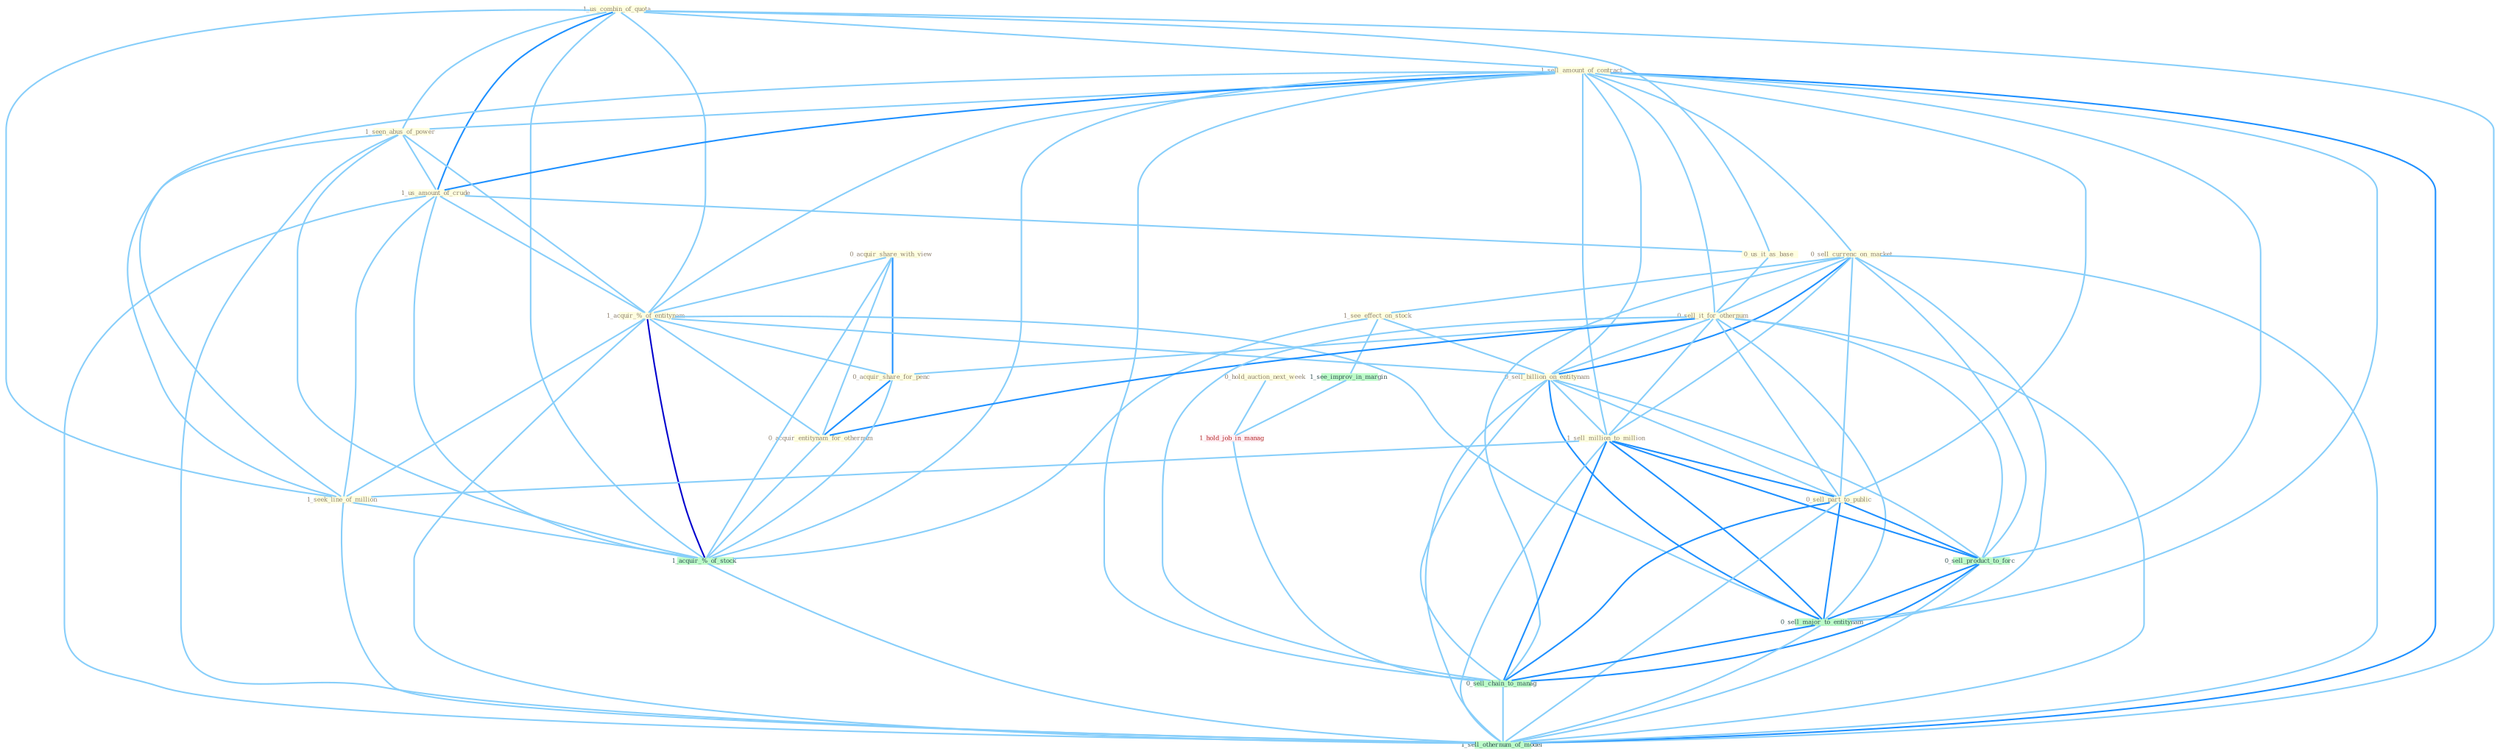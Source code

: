 Graph G{ 
    node
    [shape=polygon,style=filled,width=.5,height=.06,color="#BDFCC9",fixedsize=true,fontsize=4,
    fontcolor="#2f4f4f"];
    {node
    [color="#ffffe0", fontcolor="#8b7d6b"] "0_acquir_share_with_view " "0_hold_auction_next_week " "1_us_combin_of_quota " "1_sell_amount_of_contract " "1_seen_abus_of_power " "1_us_amount_of_crude " "0_sell_currenc_on_market " "1_see_effect_on_stock " "0_us_it_as_base " "1_acquir_%_of_entitynam " "0_sell_it_for_othernum " "0_sell_billion_on_entitynam " "0_acquir_share_for_penc " "1_sell_million_to_million " "1_seek_line_of_million " "0_acquir_entitynam_for_othernum " "0_sell_part_to_public "}
{node [color="#fff0f5", fontcolor="#b22222"] "1_hold_job_in_manag "}
edge [color="#B0E2FF"];

	"0_acquir_share_with_view " -- "1_acquir_%_of_entitynam " [w="1", color="#87cefa" ];
	"0_acquir_share_with_view " -- "0_acquir_share_for_penc " [w="2", color="#1e90ff" , len=0.8];
	"0_acquir_share_with_view " -- "0_acquir_entitynam_for_othernum " [w="1", color="#87cefa" ];
	"0_acquir_share_with_view " -- "1_acquir_%_of_stock " [w="1", color="#87cefa" ];
	"0_hold_auction_next_week " -- "1_hold_job_in_manag " [w="1", color="#87cefa" ];
	"1_us_combin_of_quota " -- "1_sell_amount_of_contract " [w="1", color="#87cefa" ];
	"1_us_combin_of_quota " -- "1_seen_abus_of_power " [w="1", color="#87cefa" ];
	"1_us_combin_of_quota " -- "1_us_amount_of_crude " [w="2", color="#1e90ff" , len=0.8];
	"1_us_combin_of_quota " -- "0_us_it_as_base " [w="1", color="#87cefa" ];
	"1_us_combin_of_quota " -- "1_acquir_%_of_entitynam " [w="1", color="#87cefa" ];
	"1_us_combin_of_quota " -- "1_seek_line_of_million " [w="1", color="#87cefa" ];
	"1_us_combin_of_quota " -- "1_acquir_%_of_stock " [w="1", color="#87cefa" ];
	"1_us_combin_of_quota " -- "1_sell_othernum_of_model " [w="1", color="#87cefa" ];
	"1_sell_amount_of_contract " -- "1_seen_abus_of_power " [w="1", color="#87cefa" ];
	"1_sell_amount_of_contract " -- "1_us_amount_of_crude " [w="2", color="#1e90ff" , len=0.8];
	"1_sell_amount_of_contract " -- "0_sell_currenc_on_market " [w="1", color="#87cefa" ];
	"1_sell_amount_of_contract " -- "1_acquir_%_of_entitynam " [w="1", color="#87cefa" ];
	"1_sell_amount_of_contract " -- "0_sell_it_for_othernum " [w="1", color="#87cefa" ];
	"1_sell_amount_of_contract " -- "0_sell_billion_on_entitynam " [w="1", color="#87cefa" ];
	"1_sell_amount_of_contract " -- "1_sell_million_to_million " [w="1", color="#87cefa" ];
	"1_sell_amount_of_contract " -- "1_seek_line_of_million " [w="1", color="#87cefa" ];
	"1_sell_amount_of_contract " -- "0_sell_part_to_public " [w="1", color="#87cefa" ];
	"1_sell_amount_of_contract " -- "1_acquir_%_of_stock " [w="1", color="#87cefa" ];
	"1_sell_amount_of_contract " -- "0_sell_product_to_forc " [w="1", color="#87cefa" ];
	"1_sell_amount_of_contract " -- "0_sell_major_to_entitynam " [w="1", color="#87cefa" ];
	"1_sell_amount_of_contract " -- "0_sell_chain_to_manag " [w="1", color="#87cefa" ];
	"1_sell_amount_of_contract " -- "1_sell_othernum_of_model " [w="2", color="#1e90ff" , len=0.8];
	"1_seen_abus_of_power " -- "1_us_amount_of_crude " [w="1", color="#87cefa" ];
	"1_seen_abus_of_power " -- "1_acquir_%_of_entitynam " [w="1", color="#87cefa" ];
	"1_seen_abus_of_power " -- "1_seek_line_of_million " [w="1", color="#87cefa" ];
	"1_seen_abus_of_power " -- "1_acquir_%_of_stock " [w="1", color="#87cefa" ];
	"1_seen_abus_of_power " -- "1_sell_othernum_of_model " [w="1", color="#87cefa" ];
	"1_us_amount_of_crude " -- "0_us_it_as_base " [w="1", color="#87cefa" ];
	"1_us_amount_of_crude " -- "1_acquir_%_of_entitynam " [w="1", color="#87cefa" ];
	"1_us_amount_of_crude " -- "1_seek_line_of_million " [w="1", color="#87cefa" ];
	"1_us_amount_of_crude " -- "1_acquir_%_of_stock " [w="1", color="#87cefa" ];
	"1_us_amount_of_crude " -- "1_sell_othernum_of_model " [w="1", color="#87cefa" ];
	"0_sell_currenc_on_market " -- "1_see_effect_on_stock " [w="1", color="#87cefa" ];
	"0_sell_currenc_on_market " -- "0_sell_it_for_othernum " [w="1", color="#87cefa" ];
	"0_sell_currenc_on_market " -- "0_sell_billion_on_entitynam " [w="2", color="#1e90ff" , len=0.8];
	"0_sell_currenc_on_market " -- "1_sell_million_to_million " [w="1", color="#87cefa" ];
	"0_sell_currenc_on_market " -- "0_sell_part_to_public " [w="1", color="#87cefa" ];
	"0_sell_currenc_on_market " -- "0_sell_product_to_forc " [w="1", color="#87cefa" ];
	"0_sell_currenc_on_market " -- "0_sell_major_to_entitynam " [w="1", color="#87cefa" ];
	"0_sell_currenc_on_market " -- "0_sell_chain_to_manag " [w="1", color="#87cefa" ];
	"0_sell_currenc_on_market " -- "1_sell_othernum_of_model " [w="1", color="#87cefa" ];
	"1_see_effect_on_stock " -- "0_sell_billion_on_entitynam " [w="1", color="#87cefa" ];
	"1_see_effect_on_stock " -- "1_see_improv_in_margin " [w="1", color="#87cefa" ];
	"1_see_effect_on_stock " -- "1_acquir_%_of_stock " [w="1", color="#87cefa" ];
	"0_us_it_as_base " -- "0_sell_it_for_othernum " [w="1", color="#87cefa" ];
	"1_acquir_%_of_entitynam " -- "0_sell_billion_on_entitynam " [w="1", color="#87cefa" ];
	"1_acquir_%_of_entitynam " -- "0_acquir_share_for_penc " [w="1", color="#87cefa" ];
	"1_acquir_%_of_entitynam " -- "1_seek_line_of_million " [w="1", color="#87cefa" ];
	"1_acquir_%_of_entitynam " -- "0_acquir_entitynam_for_othernum " [w="1", color="#87cefa" ];
	"1_acquir_%_of_entitynam " -- "1_acquir_%_of_stock " [w="3", color="#0000cd" , len=0.6];
	"1_acquir_%_of_entitynam " -- "0_sell_major_to_entitynam " [w="1", color="#87cefa" ];
	"1_acquir_%_of_entitynam " -- "1_sell_othernum_of_model " [w="1", color="#87cefa" ];
	"0_sell_it_for_othernum " -- "0_sell_billion_on_entitynam " [w="1", color="#87cefa" ];
	"0_sell_it_for_othernum " -- "0_acquir_share_for_penc " [w="1", color="#87cefa" ];
	"0_sell_it_for_othernum " -- "1_sell_million_to_million " [w="1", color="#87cefa" ];
	"0_sell_it_for_othernum " -- "0_acquir_entitynam_for_othernum " [w="2", color="#1e90ff" , len=0.8];
	"0_sell_it_for_othernum " -- "0_sell_part_to_public " [w="1", color="#87cefa" ];
	"0_sell_it_for_othernum " -- "0_sell_product_to_forc " [w="1", color="#87cefa" ];
	"0_sell_it_for_othernum " -- "0_sell_major_to_entitynam " [w="1", color="#87cefa" ];
	"0_sell_it_for_othernum " -- "0_sell_chain_to_manag " [w="1", color="#87cefa" ];
	"0_sell_it_for_othernum " -- "1_sell_othernum_of_model " [w="1", color="#87cefa" ];
	"0_sell_billion_on_entitynam " -- "1_sell_million_to_million " [w="1", color="#87cefa" ];
	"0_sell_billion_on_entitynam " -- "0_sell_part_to_public " [w="1", color="#87cefa" ];
	"0_sell_billion_on_entitynam " -- "0_sell_product_to_forc " [w="1", color="#87cefa" ];
	"0_sell_billion_on_entitynam " -- "0_sell_major_to_entitynam " [w="2", color="#1e90ff" , len=0.8];
	"0_sell_billion_on_entitynam " -- "0_sell_chain_to_manag " [w="1", color="#87cefa" ];
	"0_sell_billion_on_entitynam " -- "1_sell_othernum_of_model " [w="1", color="#87cefa" ];
	"0_acquir_share_for_penc " -- "0_acquir_entitynam_for_othernum " [w="2", color="#1e90ff" , len=0.8];
	"0_acquir_share_for_penc " -- "1_acquir_%_of_stock " [w="1", color="#87cefa" ];
	"1_sell_million_to_million " -- "1_seek_line_of_million " [w="1", color="#87cefa" ];
	"1_sell_million_to_million " -- "0_sell_part_to_public " [w="2", color="#1e90ff" , len=0.8];
	"1_sell_million_to_million " -- "0_sell_product_to_forc " [w="2", color="#1e90ff" , len=0.8];
	"1_sell_million_to_million " -- "0_sell_major_to_entitynam " [w="2", color="#1e90ff" , len=0.8];
	"1_sell_million_to_million " -- "0_sell_chain_to_manag " [w="2", color="#1e90ff" , len=0.8];
	"1_sell_million_to_million " -- "1_sell_othernum_of_model " [w="1", color="#87cefa" ];
	"1_seek_line_of_million " -- "1_acquir_%_of_stock " [w="1", color="#87cefa" ];
	"1_seek_line_of_million " -- "1_sell_othernum_of_model " [w="1", color="#87cefa" ];
	"0_acquir_entitynam_for_othernum " -- "1_acquir_%_of_stock " [w="1", color="#87cefa" ];
	"0_sell_part_to_public " -- "0_sell_product_to_forc " [w="2", color="#1e90ff" , len=0.8];
	"0_sell_part_to_public " -- "0_sell_major_to_entitynam " [w="2", color="#1e90ff" , len=0.8];
	"0_sell_part_to_public " -- "0_sell_chain_to_manag " [w="2", color="#1e90ff" , len=0.8];
	"0_sell_part_to_public " -- "1_sell_othernum_of_model " [w="1", color="#87cefa" ];
	"1_see_improv_in_margin " -- "1_hold_job_in_manag " [w="1", color="#87cefa" ];
	"1_acquir_%_of_stock " -- "1_sell_othernum_of_model " [w="1", color="#87cefa" ];
	"1_hold_job_in_manag " -- "0_sell_chain_to_manag " [w="1", color="#87cefa" ];
	"0_sell_product_to_forc " -- "0_sell_major_to_entitynam " [w="2", color="#1e90ff" , len=0.8];
	"0_sell_product_to_forc " -- "0_sell_chain_to_manag " [w="2", color="#1e90ff" , len=0.8];
	"0_sell_product_to_forc " -- "1_sell_othernum_of_model " [w="1", color="#87cefa" ];
	"0_sell_major_to_entitynam " -- "0_sell_chain_to_manag " [w="2", color="#1e90ff" , len=0.8];
	"0_sell_major_to_entitynam " -- "1_sell_othernum_of_model " [w="1", color="#87cefa" ];
	"0_sell_chain_to_manag " -- "1_sell_othernum_of_model " [w="1", color="#87cefa" ];
}